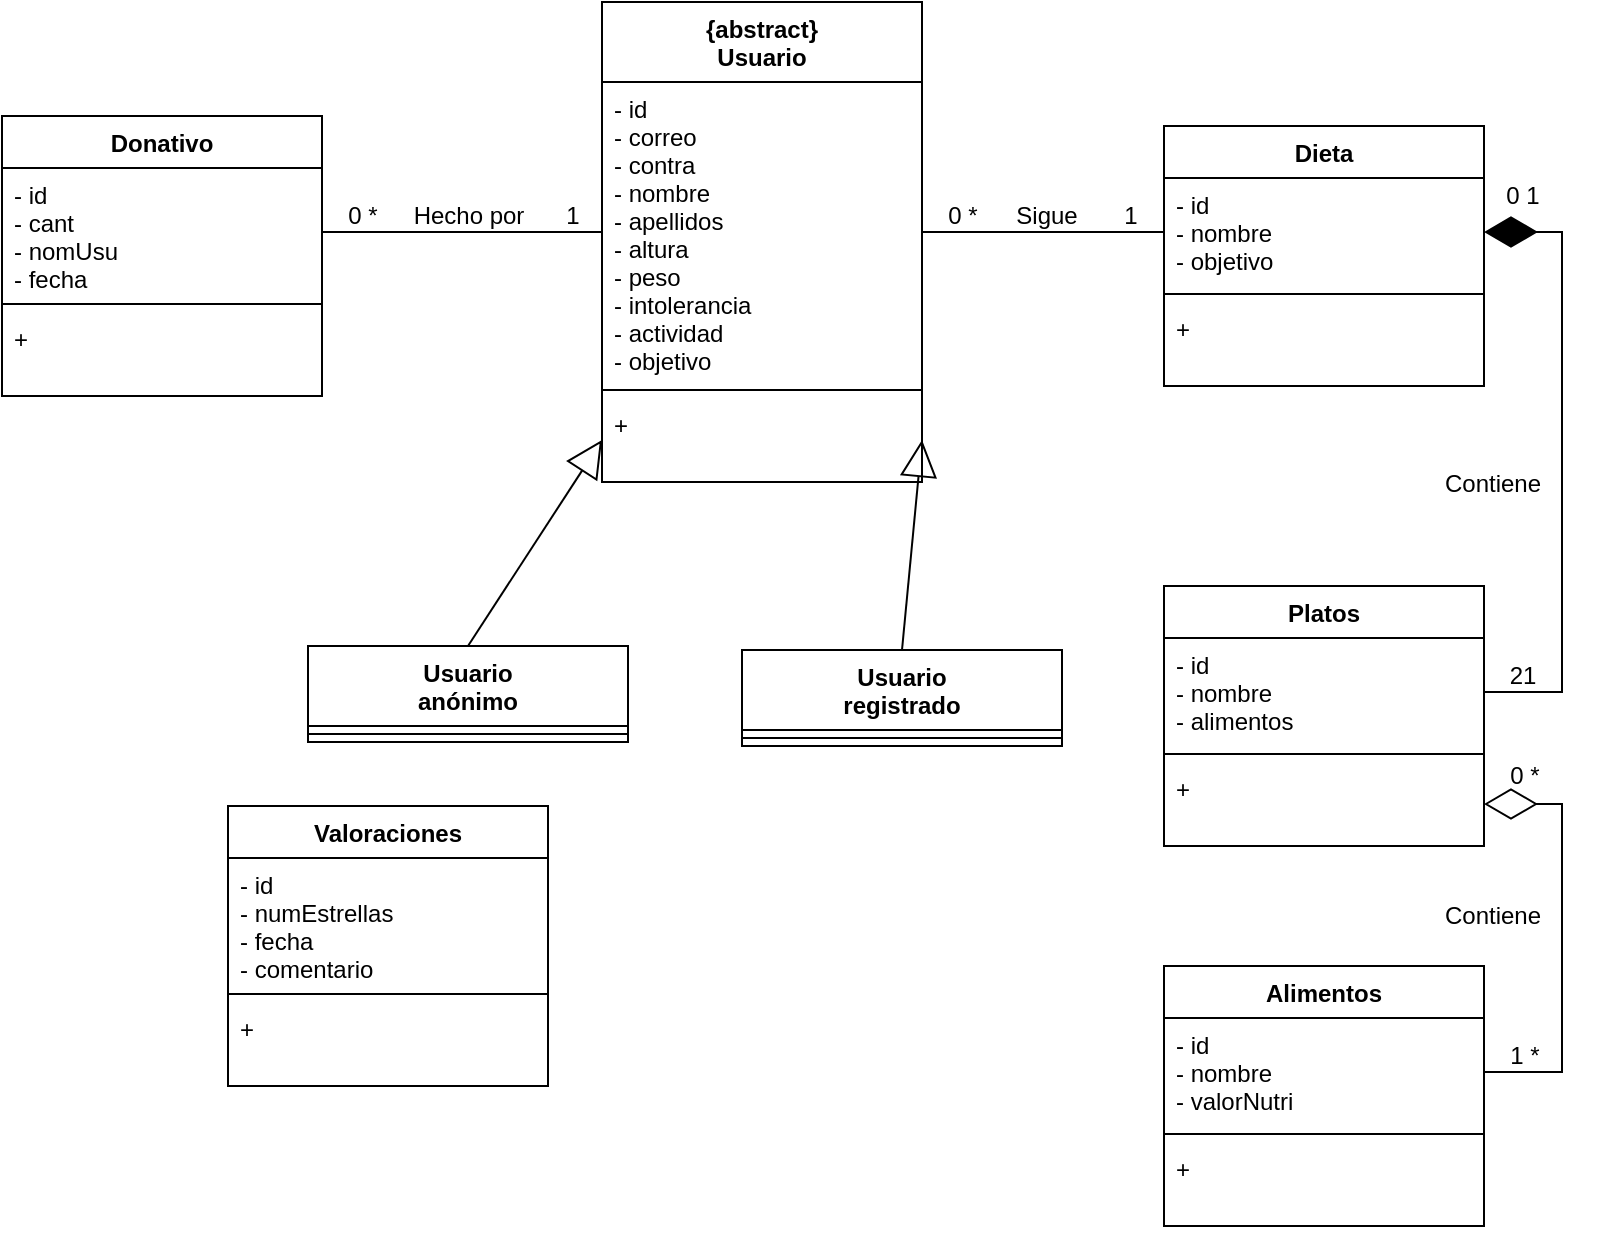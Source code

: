<mxfile version="20.8.23" type="device"><diagram id="LkdPTmiR212G42vEwqnh" name="NutriWise"><mxGraphModel dx="875" dy="484" grid="1" gridSize="10" guides="1" tooltips="1" connect="1" arrows="1" fold="1" page="1" pageScale="1" pageWidth="827" pageHeight="1169" math="0" shadow="0"><root><mxCell id="0"/><mxCell id="1" parent="0"/><mxCell id="0BBQRie26D06le4e2Hz_-1" value="Donativo" style="swimlane;fontStyle=1;align=center;verticalAlign=top;childLayout=stackLayout;horizontal=1;startSize=26;horizontalStack=0;resizeParent=1;resizeParentMax=0;resizeLast=0;collapsible=1;marginBottom=0;" vertex="1" parent="1"><mxGeometry x="20" y="85" width="160" height="140" as="geometry"/></mxCell><mxCell id="0BBQRie26D06le4e2Hz_-2" value="- id&#10;- cant&#10;- nomUsu&#10;- fecha" style="text;strokeColor=none;fillColor=none;align=left;verticalAlign=top;spacingLeft=4;spacingRight=4;overflow=hidden;rotatable=0;points=[[0,0.5],[1,0.5]];portConstraint=eastwest;fontSize=12;spacing=2;spacingTop=0;spacingBottom=0;" vertex="1" parent="0BBQRie26D06le4e2Hz_-1"><mxGeometry y="26" width="160" height="64" as="geometry"/></mxCell><mxCell id="0BBQRie26D06le4e2Hz_-3" value="" style="line;strokeWidth=1;fillColor=none;align=left;verticalAlign=middle;spacingTop=-1;spacingLeft=3;spacingRight=3;rotatable=0;labelPosition=right;points=[];portConstraint=eastwest;strokeColor=inherit;" vertex="1" parent="0BBQRie26D06le4e2Hz_-1"><mxGeometry y="90" width="160" height="8" as="geometry"/></mxCell><mxCell id="0BBQRie26D06le4e2Hz_-4" value="+ " style="text;strokeColor=none;fillColor=none;align=left;verticalAlign=top;spacingLeft=4;spacingRight=4;overflow=hidden;rotatable=0;points=[[0,0.5],[1,0.5]];portConstraint=eastwest;" vertex="1" parent="0BBQRie26D06le4e2Hz_-1"><mxGeometry y="98" width="160" height="42" as="geometry"/></mxCell><mxCell id="0BBQRie26D06le4e2Hz_-9" value="" style="endArrow=none;html=1;rounded=0;entryX=0;entryY=0.5;entryDx=0;entryDy=0;exitX=1;exitY=0.5;exitDx=0;exitDy=0;" edge="1" parent="1" source="0BBQRie26D06le4e2Hz_-2" target="nr2GXQtgtJ9A4ZIFVUSz-2"><mxGeometry width="50" height="50" relative="1" as="geometry"><mxPoint x="450" y="400" as="sourcePoint"/><mxPoint x="530" y="338" as="targetPoint"/></mxGeometry></mxCell><mxCell id="0BBQRie26D06le4e2Hz_-10" value="Hecho por" style="text;html=1;align=center;verticalAlign=middle;resizable=0;points=[];autosize=1;strokeColor=none;fillColor=none;" vertex="1" parent="1"><mxGeometry x="213" y="120" width="80" height="30" as="geometry"/></mxCell><mxCell id="0BBQRie26D06le4e2Hz_-11" value="0 *" style="text;html=1;align=center;verticalAlign=middle;resizable=0;points=[];autosize=1;strokeColor=none;fillColor=none;fontSize=12;" vertex="1" parent="1"><mxGeometry x="180" y="120" width="40" height="30" as="geometry"/></mxCell><mxCell id="0BBQRie26D06le4e2Hz_-12" value="1" style="text;html=1;align=center;verticalAlign=middle;resizable=0;points=[];autosize=1;strokeColor=none;fillColor=none;fontSize=12;" vertex="1" parent="1"><mxGeometry x="290" y="120" width="30" height="30" as="geometry"/></mxCell><mxCell id="nr2GXQtgtJ9A4ZIFVUSz-1" value="{abstract}&#10;Usuario" style="swimlane;fontStyle=1;align=center;verticalAlign=top;childLayout=stackLayout;horizontal=1;startSize=40;horizontalStack=0;resizeParent=1;resizeParentMax=0;resizeLast=0;collapsible=1;marginBottom=0;" vertex="1" parent="1"><mxGeometry x="320" y="28" width="160" height="240" as="geometry"/></mxCell><mxCell id="nr2GXQtgtJ9A4ZIFVUSz-2" value="- id&#10;- correo&#10;- contra&#10;- nombre&#10;- apellidos&#10;- altura&#10;- peso&#10;- intolerancia&#10;- actividad&#10;- objetivo" style="text;strokeColor=none;fillColor=none;align=left;verticalAlign=top;spacingLeft=4;spacingRight=4;overflow=hidden;rotatable=0;points=[[0,0.5],[1,0.5]];portConstraint=eastwest;fontSize=12;spacing=2;spacingTop=0;spacingBottom=0;" vertex="1" parent="nr2GXQtgtJ9A4ZIFVUSz-1"><mxGeometry y="40" width="160" height="150" as="geometry"/></mxCell><mxCell id="nr2GXQtgtJ9A4ZIFVUSz-3" value="" style="line;strokeWidth=1;fillColor=none;align=left;verticalAlign=middle;spacingTop=-1;spacingLeft=3;spacingRight=3;rotatable=0;labelPosition=right;points=[];portConstraint=eastwest;strokeColor=inherit;" vertex="1" parent="nr2GXQtgtJ9A4ZIFVUSz-1"><mxGeometry y="190" width="160" height="8" as="geometry"/></mxCell><mxCell id="nr2GXQtgtJ9A4ZIFVUSz-4" value="+ " style="text;strokeColor=none;fillColor=none;align=left;verticalAlign=top;spacingLeft=4;spacingRight=4;overflow=hidden;rotatable=0;points=[[0,0.5],[1,0.5]];portConstraint=eastwest;" vertex="1" parent="nr2GXQtgtJ9A4ZIFVUSz-1"><mxGeometry y="198" width="160" height="42" as="geometry"/></mxCell><mxCell id="nr2GXQtgtJ9A4ZIFVUSz-5" value="Platos" style="swimlane;fontStyle=1;align=center;verticalAlign=top;childLayout=stackLayout;horizontal=1;startSize=26;horizontalStack=0;resizeParent=1;resizeParentMax=0;resizeLast=0;collapsible=1;marginBottom=0;" vertex="1" parent="1"><mxGeometry x="601" y="320" width="160" height="130" as="geometry"/></mxCell><mxCell id="nr2GXQtgtJ9A4ZIFVUSz-6" value="- id&#10;- nombre&#10;- alimentos" style="text;strokeColor=none;fillColor=none;align=left;verticalAlign=top;spacingLeft=4;spacingRight=4;overflow=hidden;rotatable=0;points=[[0,0.5],[1,0.5]];portConstraint=eastwest;fontSize=12;spacing=2;spacingTop=0;spacingBottom=0;" vertex="1" parent="nr2GXQtgtJ9A4ZIFVUSz-5"><mxGeometry y="26" width="160" height="54" as="geometry"/></mxCell><mxCell id="nr2GXQtgtJ9A4ZIFVUSz-7" value="" style="line;strokeWidth=1;fillColor=none;align=left;verticalAlign=middle;spacingTop=-1;spacingLeft=3;spacingRight=3;rotatable=0;labelPosition=right;points=[];portConstraint=eastwest;strokeColor=inherit;" vertex="1" parent="nr2GXQtgtJ9A4ZIFVUSz-5"><mxGeometry y="80" width="160" height="8" as="geometry"/></mxCell><mxCell id="nr2GXQtgtJ9A4ZIFVUSz-8" value="+ " style="text;strokeColor=none;fillColor=none;align=left;verticalAlign=top;spacingLeft=4;spacingRight=4;overflow=hidden;rotatable=0;points=[[0,0.5],[1,0.5]];portConstraint=eastwest;" vertex="1" parent="nr2GXQtgtJ9A4ZIFVUSz-5"><mxGeometry y="88" width="160" height="42" as="geometry"/></mxCell><mxCell id="nr2GXQtgtJ9A4ZIFVUSz-10" value="Sigue" style="text;html=1;align=center;verticalAlign=middle;resizable=0;points=[];autosize=1;strokeColor=none;fillColor=none;" vertex="1" parent="1"><mxGeometry x="517" y="120" width="50" height="30" as="geometry"/></mxCell><mxCell id="nr2GXQtgtJ9A4ZIFVUSz-11" value="0 *" style="text;html=1;align=center;verticalAlign=middle;resizable=0;points=[];autosize=1;strokeColor=none;fillColor=none;fontSize=12;" vertex="1" parent="1"><mxGeometry x="480" y="120" width="40" height="30" as="geometry"/></mxCell><mxCell id="nr2GXQtgtJ9A4ZIFVUSz-12" value="1" style="text;html=1;align=center;verticalAlign=middle;resizable=0;points=[];autosize=1;strokeColor=none;fillColor=none;fontSize=12;" vertex="1" parent="1"><mxGeometry x="569" y="120" width="30" height="30" as="geometry"/></mxCell><mxCell id="nr2GXQtgtJ9A4ZIFVUSz-13" value="Dieta" style="swimlane;fontStyle=1;align=center;verticalAlign=top;childLayout=stackLayout;horizontal=1;startSize=26;horizontalStack=0;resizeParent=1;resizeParentMax=0;resizeLast=0;collapsible=1;marginBottom=0;" vertex="1" parent="1"><mxGeometry x="601" y="90" width="160" height="130" as="geometry"/></mxCell><mxCell id="nr2GXQtgtJ9A4ZIFVUSz-14" value="- id&#10;- nombre&#10;- objetivo" style="text;strokeColor=none;fillColor=none;align=left;verticalAlign=top;spacingLeft=4;spacingRight=4;overflow=hidden;rotatable=0;points=[[0,0.5],[1,0.5]];portConstraint=eastwest;fontSize=12;spacing=2;spacingTop=0;spacingBottom=0;" vertex="1" parent="nr2GXQtgtJ9A4ZIFVUSz-13"><mxGeometry y="26" width="160" height="54" as="geometry"/></mxCell><mxCell id="nr2GXQtgtJ9A4ZIFVUSz-15" value="" style="line;strokeWidth=1;fillColor=none;align=left;verticalAlign=middle;spacingTop=-1;spacingLeft=3;spacingRight=3;rotatable=0;labelPosition=right;points=[];portConstraint=eastwest;strokeColor=inherit;" vertex="1" parent="nr2GXQtgtJ9A4ZIFVUSz-13"><mxGeometry y="80" width="160" height="8" as="geometry"/></mxCell><mxCell id="nr2GXQtgtJ9A4ZIFVUSz-16" value="+ " style="text;strokeColor=none;fillColor=none;align=left;verticalAlign=top;spacingLeft=4;spacingRight=4;overflow=hidden;rotatable=0;points=[[0,0.5],[1,0.5]];portConstraint=eastwest;" vertex="1" parent="nr2GXQtgtJ9A4ZIFVUSz-13"><mxGeometry y="88" width="160" height="42" as="geometry"/></mxCell><mxCell id="nr2GXQtgtJ9A4ZIFVUSz-17" value="" style="endArrow=none;html=1;rounded=0;entryX=0;entryY=0.5;entryDx=0;entryDy=0;exitX=1;exitY=0.5;exitDx=0;exitDy=0;entryPerimeter=0;" edge="1" parent="1" source="nr2GXQtgtJ9A4ZIFVUSz-2" target="nr2GXQtgtJ9A4ZIFVUSz-14"><mxGeometry width="50" height="50" relative="1" as="geometry"><mxPoint x="570" y="460" as="sourcePoint"/><mxPoint x="630" y="403" as="targetPoint"/></mxGeometry></mxCell><mxCell id="nr2GXQtgtJ9A4ZIFVUSz-19" value="Contiene" style="text;html=1;align=center;verticalAlign=middle;resizable=0;points=[];autosize=1;strokeColor=none;fillColor=none;" vertex="1" parent="1"><mxGeometry x="730" y="254" width="70" height="30" as="geometry"/></mxCell><mxCell id="nr2GXQtgtJ9A4ZIFVUSz-20" value="21" style="text;html=1;align=center;verticalAlign=middle;resizable=0;points=[];autosize=1;strokeColor=none;fillColor=none;fontSize=12;" vertex="1" parent="1"><mxGeometry x="760" y="350" width="40" height="30" as="geometry"/></mxCell><mxCell id="nr2GXQtgtJ9A4ZIFVUSz-21" value="0 1" style="text;html=1;align=center;verticalAlign=middle;resizable=0;points=[];autosize=1;strokeColor=none;fillColor=none;fontSize=12;" vertex="1" parent="1"><mxGeometry x="760" y="110" width="40" height="30" as="geometry"/></mxCell><mxCell id="nr2GXQtgtJ9A4ZIFVUSz-22" value="Alimentos" style="swimlane;fontStyle=1;align=center;verticalAlign=top;childLayout=stackLayout;horizontal=1;startSize=26;horizontalStack=0;resizeParent=1;resizeParentMax=0;resizeLast=0;collapsible=1;marginBottom=0;" vertex="1" parent="1"><mxGeometry x="601" y="510" width="160" height="130" as="geometry"/></mxCell><mxCell id="nr2GXQtgtJ9A4ZIFVUSz-23" value="- id&#10;- nombre&#10;- valorNutri" style="text;strokeColor=none;fillColor=none;align=left;verticalAlign=top;spacingLeft=4;spacingRight=4;overflow=hidden;rotatable=0;points=[[0,0.5],[1,0.5]];portConstraint=eastwest;fontSize=12;spacing=2;spacingTop=0;spacingBottom=0;" vertex="1" parent="nr2GXQtgtJ9A4ZIFVUSz-22"><mxGeometry y="26" width="160" height="54" as="geometry"/></mxCell><mxCell id="nr2GXQtgtJ9A4ZIFVUSz-24" value="" style="line;strokeWidth=1;fillColor=none;align=left;verticalAlign=middle;spacingTop=-1;spacingLeft=3;spacingRight=3;rotatable=0;labelPosition=right;points=[];portConstraint=eastwest;strokeColor=inherit;" vertex="1" parent="nr2GXQtgtJ9A4ZIFVUSz-22"><mxGeometry y="80" width="160" height="8" as="geometry"/></mxCell><mxCell id="nr2GXQtgtJ9A4ZIFVUSz-25" value="+ " style="text;strokeColor=none;fillColor=none;align=left;verticalAlign=top;spacingLeft=4;spacingRight=4;overflow=hidden;rotatable=0;points=[[0,0.5],[1,0.5]];portConstraint=eastwest;" vertex="1" parent="nr2GXQtgtJ9A4ZIFVUSz-22"><mxGeometry y="88" width="160" height="42" as="geometry"/></mxCell><mxCell id="nr2GXQtgtJ9A4ZIFVUSz-26" value="Valoraciones" style="swimlane;fontStyle=1;align=center;verticalAlign=top;childLayout=stackLayout;horizontal=1;startSize=26;horizontalStack=0;resizeParent=1;resizeParentMax=0;resizeLast=0;collapsible=1;marginBottom=0;" vertex="1" parent="1"><mxGeometry x="133" y="430" width="160" height="140" as="geometry"/></mxCell><mxCell id="nr2GXQtgtJ9A4ZIFVUSz-27" value="- id&#10;- numEstrellas&#10;- fecha&#10;- comentario" style="text;strokeColor=none;fillColor=none;align=left;verticalAlign=top;spacingLeft=4;spacingRight=4;overflow=hidden;rotatable=0;points=[[0,0.5],[1,0.5]];portConstraint=eastwest;fontSize=12;spacing=2;spacingTop=0;spacingBottom=0;" vertex="1" parent="nr2GXQtgtJ9A4ZIFVUSz-26"><mxGeometry y="26" width="160" height="64" as="geometry"/></mxCell><mxCell id="nr2GXQtgtJ9A4ZIFVUSz-28" value="" style="line;strokeWidth=1;fillColor=none;align=left;verticalAlign=middle;spacingTop=-1;spacingLeft=3;spacingRight=3;rotatable=0;labelPosition=right;points=[];portConstraint=eastwest;strokeColor=inherit;" vertex="1" parent="nr2GXQtgtJ9A4ZIFVUSz-26"><mxGeometry y="90" width="160" height="8" as="geometry"/></mxCell><mxCell id="nr2GXQtgtJ9A4ZIFVUSz-29" value="+ " style="text;strokeColor=none;fillColor=none;align=left;verticalAlign=top;spacingLeft=4;spacingRight=4;overflow=hidden;rotatable=0;points=[[0,0.5],[1,0.5]];portConstraint=eastwest;" vertex="1" parent="nr2GXQtgtJ9A4ZIFVUSz-26"><mxGeometry y="98" width="160" height="42" as="geometry"/></mxCell><mxCell id="nr2GXQtgtJ9A4ZIFVUSz-31" value="Contiene" style="text;html=1;align=center;verticalAlign=middle;resizable=0;points=[];autosize=1;strokeColor=none;fillColor=none;" vertex="1" parent="1"><mxGeometry x="730" y="470" width="70" height="30" as="geometry"/></mxCell><mxCell id="nr2GXQtgtJ9A4ZIFVUSz-32" value="1 *" style="text;html=1;align=center;verticalAlign=middle;resizable=0;points=[];autosize=1;strokeColor=none;fillColor=none;fontSize=12;" vertex="1" parent="1"><mxGeometry x="761" y="540" width="40" height="30" as="geometry"/></mxCell><mxCell id="nr2GXQtgtJ9A4ZIFVUSz-33" value="0 *" style="text;html=1;align=center;verticalAlign=middle;resizable=0;points=[];autosize=1;strokeColor=none;fillColor=none;fontSize=12;" vertex="1" parent="1"><mxGeometry x="761" y="400" width="40" height="30" as="geometry"/></mxCell><mxCell id="nr2GXQtgtJ9A4ZIFVUSz-34" value="" style="endArrow=diamondThin;endFill=0;endSize=24;html=1;rounded=0;entryX=1;entryY=0.5;entryDx=0;entryDy=0;exitX=1;exitY=0.5;exitDx=0;exitDy=0;" edge="1" parent="1" source="nr2GXQtgtJ9A4ZIFVUSz-23" target="nr2GXQtgtJ9A4ZIFVUSz-8"><mxGeometry width="160" relative="1" as="geometry"><mxPoint x="550" y="420" as="sourcePoint"/><mxPoint x="560" y="350" as="targetPoint"/><Array as="points"><mxPoint x="800" y="563"/><mxPoint x="800" y="429"/></Array></mxGeometry></mxCell><mxCell id="nr2GXQtgtJ9A4ZIFVUSz-35" value="" style="endArrow=diamondThin;endFill=1;endSize=24;html=1;rounded=0;exitX=1;exitY=0.5;exitDx=0;exitDy=0;entryX=1;entryY=0.5;entryDx=0;entryDy=0;" edge="1" parent="1" source="nr2GXQtgtJ9A4ZIFVUSz-6" target="nr2GXQtgtJ9A4ZIFVUSz-14"><mxGeometry width="160" relative="1" as="geometry"><mxPoint x="350" y="300" as="sourcePoint"/><mxPoint x="790" y="160" as="targetPoint"/><Array as="points"><mxPoint x="800" y="373"/><mxPoint x="800" y="143"/></Array></mxGeometry></mxCell><mxCell id="nr2GXQtgtJ9A4ZIFVUSz-36" value="Usuario&#10;registrado" style="swimlane;fontStyle=1;align=center;verticalAlign=top;childLayout=stackLayout;horizontal=1;startSize=40;horizontalStack=0;resizeParent=1;resizeParentMax=0;resizeLast=0;collapsible=1;marginBottom=0;" vertex="1" parent="1"><mxGeometry x="390" y="352" width="160" height="48" as="geometry"/></mxCell><mxCell id="nr2GXQtgtJ9A4ZIFVUSz-38" value="" style="line;strokeWidth=1;fillColor=none;align=left;verticalAlign=middle;spacingTop=-1;spacingLeft=3;spacingRight=3;rotatable=0;labelPosition=right;points=[];portConstraint=eastwest;strokeColor=inherit;" vertex="1" parent="nr2GXQtgtJ9A4ZIFVUSz-36"><mxGeometry y="40" width="160" height="8" as="geometry"/></mxCell><mxCell id="nr2GXQtgtJ9A4ZIFVUSz-40" value="Usuario&#10;anónimo" style="swimlane;fontStyle=1;align=center;verticalAlign=top;childLayout=stackLayout;horizontal=1;startSize=40;horizontalStack=0;resizeParent=1;resizeParentMax=0;resizeLast=0;collapsible=1;marginBottom=0;" vertex="1" parent="1"><mxGeometry x="173" y="350" width="160" height="48" as="geometry"/></mxCell><mxCell id="nr2GXQtgtJ9A4ZIFVUSz-42" value="" style="line;strokeWidth=1;fillColor=none;align=left;verticalAlign=middle;spacingTop=-1;spacingLeft=3;spacingRight=3;rotatable=0;labelPosition=right;points=[];portConstraint=eastwest;strokeColor=inherit;" vertex="1" parent="nr2GXQtgtJ9A4ZIFVUSz-40"><mxGeometry y="40" width="160" height="8" as="geometry"/></mxCell><mxCell id="nr2GXQtgtJ9A4ZIFVUSz-44" value="" style="endArrow=block;endSize=16;endFill=0;html=1;rounded=0;exitX=0.5;exitY=0;exitDx=0;exitDy=0;entryX=1;entryY=0.5;entryDx=0;entryDy=0;" edge="1" parent="1" source="nr2GXQtgtJ9A4ZIFVUSz-36" target="nr2GXQtgtJ9A4ZIFVUSz-4"><mxGeometry width="160" relative="1" as="geometry"><mxPoint x="350" y="300" as="sourcePoint"/><mxPoint x="400" y="270" as="targetPoint"/></mxGeometry></mxCell><mxCell id="nr2GXQtgtJ9A4ZIFVUSz-45" value="" style="endArrow=block;endSize=16;endFill=0;html=1;rounded=0;exitX=0.5;exitY=0;exitDx=0;exitDy=0;entryX=0;entryY=0.5;entryDx=0;entryDy=0;" edge="1" parent="1" source="nr2GXQtgtJ9A4ZIFVUSz-40" target="nr2GXQtgtJ9A4ZIFVUSz-4"><mxGeometry width="160" relative="1" as="geometry"><mxPoint x="252.58" y="354" as="sourcePoint"/><mxPoint x="252.58" y="240" as="targetPoint"/></mxGeometry></mxCell></root></mxGraphModel></diagram></mxfile>